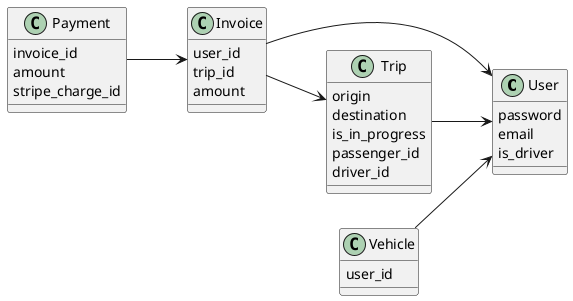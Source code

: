 @startuml
left to right direction
skinparam shadowing false

class User {
  password
  email
  is_driver
}

class Trip {
  origin
  destination
  is_in_progress
  passenger_id
  driver_id
}

class Invoice {
  user_id
  trip_id
  amount
}

class Payment {
  invoice_id
  amount
  stripe_charge_id
}

class Vehicle {
  user_id
}

Trip --> User
Vehicle --> User
Invoice --> User
Invoice --> Trip
Payment --> Invoice

@enduml
